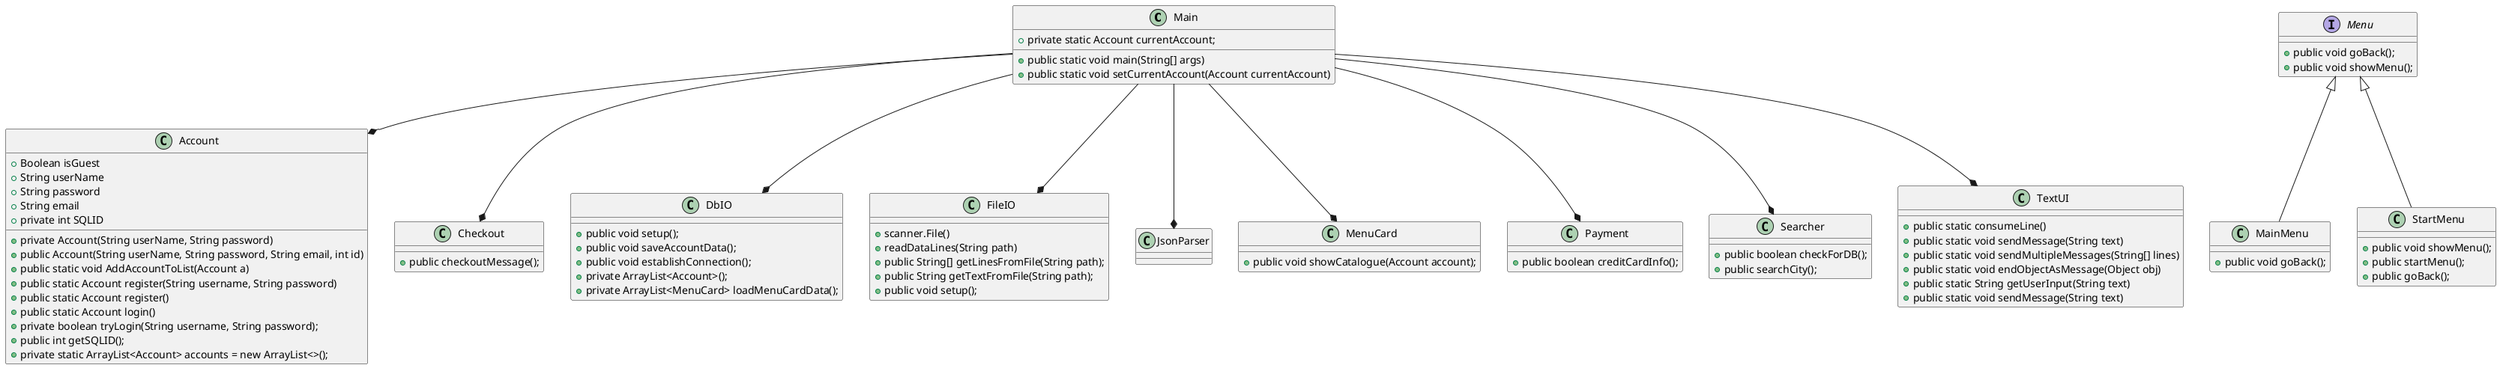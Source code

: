 @startuml

class Main
class Account
class Checkout
class DbIO
class FileIO
class JsonParser
class MainMenu
class MenuCard
class Payment
class Searcher
class StartMenu
class TextUI
interface Menu

Main --* Account
Main --* Checkout
Main --* DbIO
Main --* TextUI
Main --* FileIO
Main --* MenuCard
Main --* Payment
Main --* Searcher
Main --* JsonParser

Main : + public static void main(String[] args)
Main : + private static Account currentAccount;
Main : + public static void setCurrentAccount(Account currentAccount)

Menu <|-- StartMenu
Menu <|-- MainMenu

StartMenu : + public void showMenu();
StartMenu : + public startMenu();
StartMenu : + public goBack();

Account : + private Account(String userName, String password)
Account : + public Account(String userName, String password, String email, int id)
Account : + public static void AddAccountToList(Account a)

Account : + public static Account register(String username, String password)
Account : + public static Account register()
Account : + public static Account login()
Account : + private boolean tryLogin(String username, String password);
Account : + public int getSQLID();
Account : + Boolean isGuest
Account : + String userName
Account : + String password
Account : + String email
Account : + private int SQLID
Account : + private static ArrayList<Account> accounts = new ArrayList<>();

TextUI : + public static consumeLine()
TextUI : + public static void sendMessage(String text)
TextUI : + public static void sendMultipleMessages(String[] lines)
TextUI : + public static void endObjectAsMessage(Object obj)
TextUI : + public static String getUserInput(String text)

Menu : + public void goBack();
Menu : + public void showMenu();

DbIO : + public void setup();
DbIO : + public void saveAccountData();
DbIO : + public void establishConnection();
DbIO : + private ArrayList<Account>();
DbIO : + private ArrayList<MenuCard> loadMenuCardData();

FileIO : + scanner.File()
FileIO : + readDataLines(String path)
FileIO : + public String[] getLinesFromFile(String path);
FileIO : + public String getTextFromFile(String path);
FileIO : + public void setup();

TextUI : + public static void sendMessage(String text)

MenuCard : + public void showCatalogue(Account account);

Searcher : + public boolean checkForDB();
Searcher : + public searchCity();

Checkout : + public checkoutMessage();

Payment : + public boolean creditCardInfo();

MainMenu : + public void goBack();







@enduml
